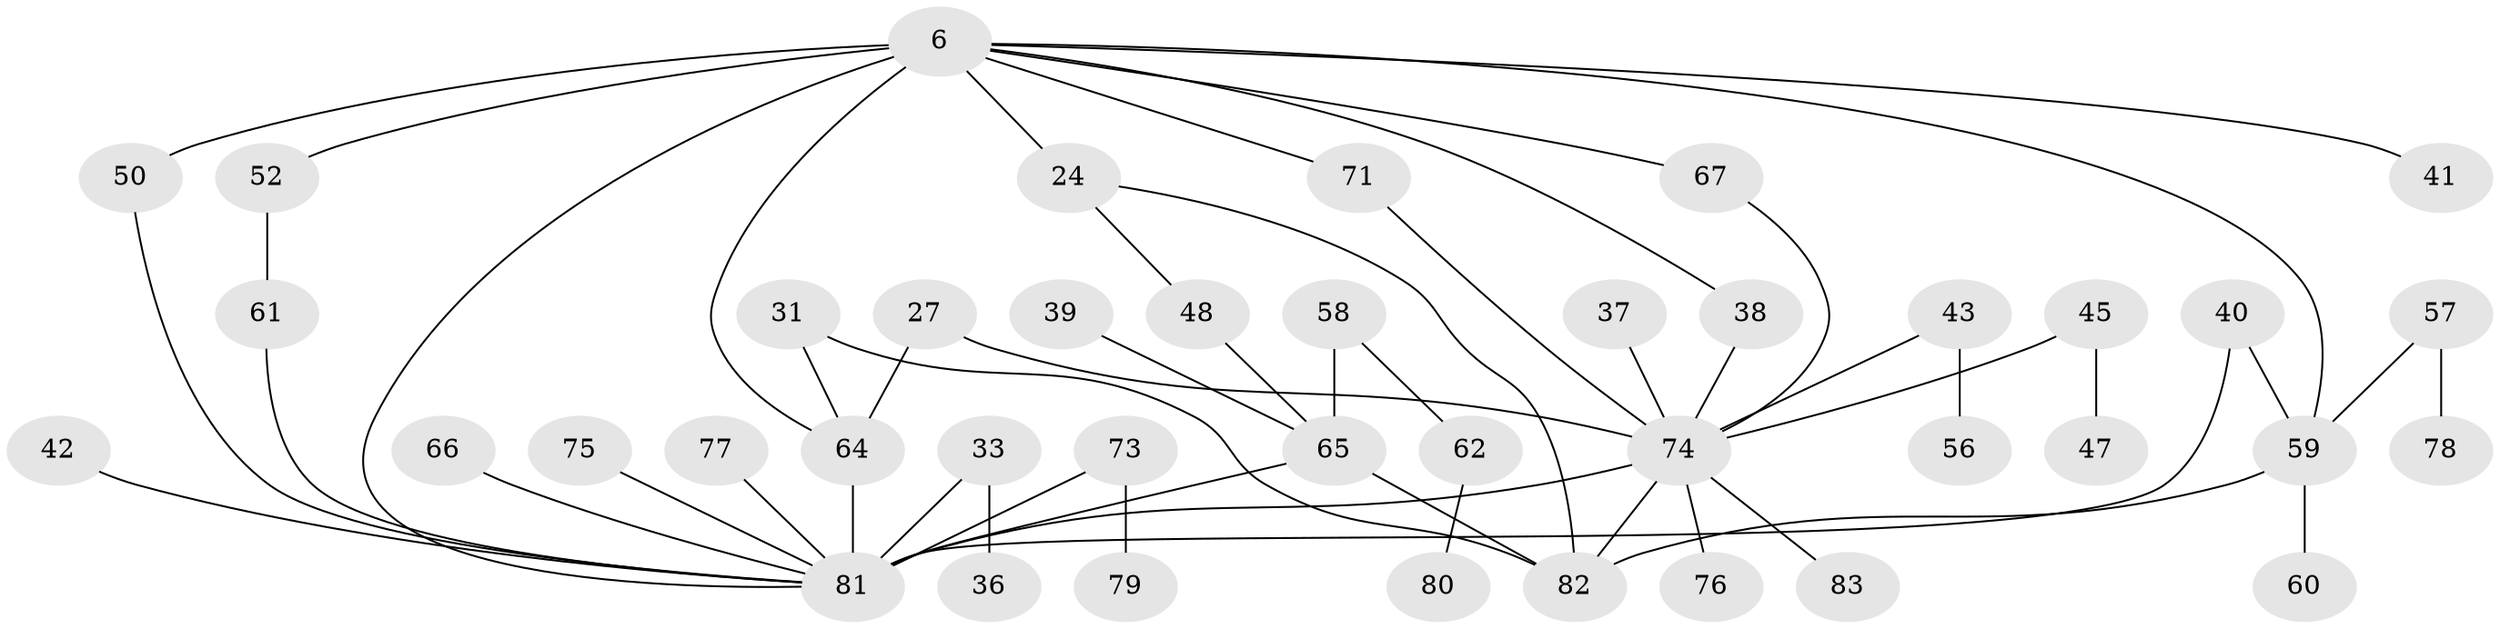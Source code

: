// original degree distribution, {5: 0.04819277108433735, 9: 0.012048192771084338, 8: 0.012048192771084338, 7: 0.012048192771084338, 10: 0.012048192771084338, 4: 0.08433734939759036, 2: 0.4457831325301205, 3: 0.1566265060240964, 6: 0.012048192771084338, 1: 0.20481927710843373}
// Generated by graph-tools (version 1.1) at 2025/42/03/09/25 04:42:00]
// undirected, 41 vertices, 53 edges
graph export_dot {
graph [start="1"]
  node [color=gray90,style=filled];
  6 [super="+4"];
  24;
  27;
  31 [super="+17"];
  33;
  36;
  37;
  38 [super="+7"];
  39;
  40;
  41;
  42;
  43;
  45;
  47;
  48;
  50 [super="+44+22"];
  52;
  56;
  57;
  58;
  59 [super="+10+46"];
  60;
  61;
  62;
  64 [super="+8+11"];
  65 [super="+32"];
  66;
  67 [super="+23"];
  71;
  73;
  74 [super="+72+35+49"];
  75;
  76;
  77 [super="+20"];
  78;
  79;
  80;
  81 [super="+55+54+70"];
  82 [super="+69+18"];
  83;
  6 -- 41;
  6 -- 52 [weight=2];
  6 -- 67;
  6 -- 71;
  6 -- 24 [weight=2];
  6 -- 38 [weight=2];
  6 -- 64 [weight=2];
  6 -- 59;
  6 -- 50 [weight=2];
  6 -- 81 [weight=2];
  24 -- 48;
  24 -- 82;
  27 -- 64;
  27 -- 74;
  31 -- 64;
  31 -- 82 [weight=2];
  33 -- 36;
  33 -- 81;
  37 -- 74;
  38 -- 74 [weight=3];
  39 -- 65;
  40 -- 59;
  40 -- 81;
  42 -- 81;
  43 -- 56;
  43 -- 74;
  45 -- 47;
  45 -- 74;
  48 -- 65;
  50 -- 81;
  52 -- 61;
  57 -- 78;
  57 -- 59;
  58 -- 62;
  58 -- 65;
  59 -- 60;
  59 -- 82;
  61 -- 81;
  62 -- 80;
  64 -- 81;
  65 -- 81;
  65 -- 82;
  66 -- 81;
  67 -- 74;
  71 -- 74;
  73 -- 79;
  73 -- 81;
  74 -- 76;
  74 -- 81 [weight=4];
  74 -- 82 [weight=3];
  74 -- 83;
  75 -- 81;
  77 -- 81;
}
